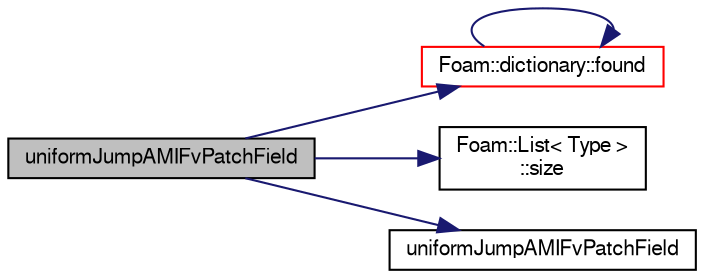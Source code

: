 digraph "uniformJumpAMIFvPatchField"
{
  bgcolor="transparent";
  edge [fontname="FreeSans",fontsize="10",labelfontname="FreeSans",labelfontsize="10"];
  node [fontname="FreeSans",fontsize="10",shape=record];
  rankdir="LR";
  Node4 [label="uniformJumpAMIFvPatchField",height=0.2,width=0.4,color="black", fillcolor="grey75", style="filled", fontcolor="black"];
  Node4 -> Node5 [color="midnightblue",fontsize="10",style="solid",fontname="FreeSans"];
  Node5 [label="Foam::dictionary::found",height=0.2,width=0.4,color="red",URL="$a26014.html#adcd3d5d43253006ef145e56b43025d28",tooltip="Search dictionary for given keyword. "];
  Node5 -> Node5 [color="midnightblue",fontsize="10",style="solid",fontname="FreeSans"];
  Node4 -> Node7 [color="midnightblue",fontsize="10",style="solid",fontname="FreeSans"];
  Node7 [label="Foam::List\< Type \>\l::size",height=0.2,width=0.4,color="black",URL="$a25694.html#a8a5f6fa29bd4b500caf186f60245b384",tooltip="Override size to be inconsistent with allocated storage. "];
  Node4 -> Node8 [color="midnightblue",fontsize="10",style="solid",fontname="FreeSans"];
  Node8 [label="uniformJumpAMIFvPatchField",height=0.2,width=0.4,color="black",URL="$a22326.html#a4566caf5aa141171d09f174b24bac1be",tooltip="Construct from patch and internal field. "];
}
